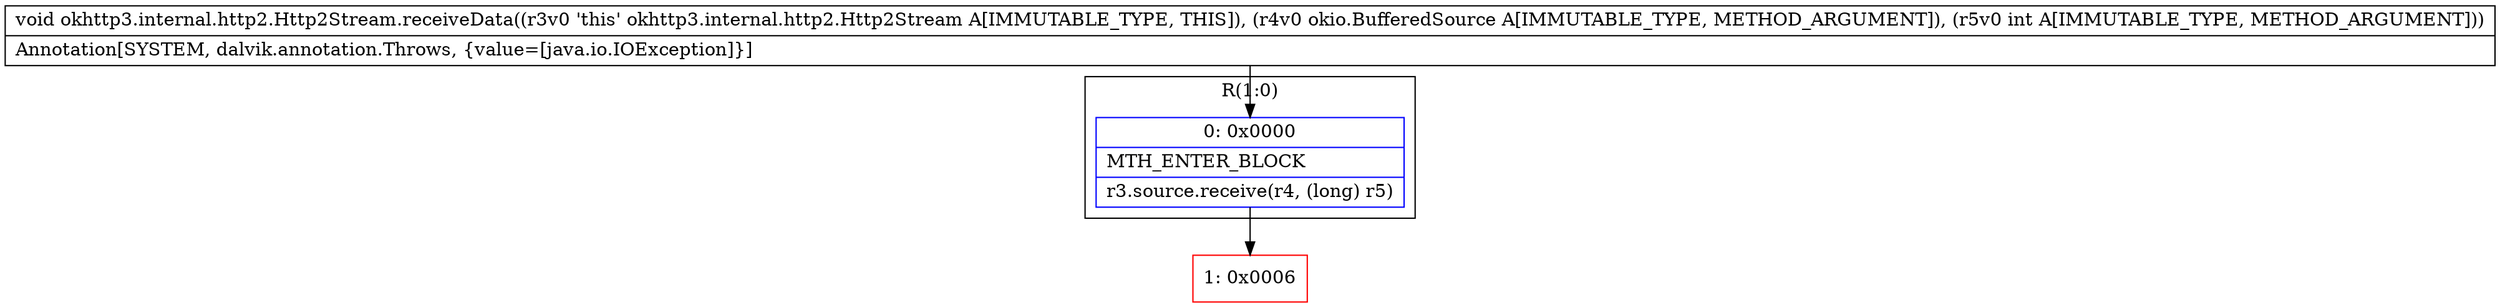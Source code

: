 digraph "CFG forokhttp3.internal.http2.Http2Stream.receiveData(Lokio\/BufferedSource;I)V" {
subgraph cluster_Region_93395325 {
label = "R(1:0)";
node [shape=record,color=blue];
Node_0 [shape=record,label="{0\:\ 0x0000|MTH_ENTER_BLOCK\l|r3.source.receive(r4, (long) r5)\l}"];
}
Node_1 [shape=record,color=red,label="{1\:\ 0x0006}"];
MethodNode[shape=record,label="{void okhttp3.internal.http2.Http2Stream.receiveData((r3v0 'this' okhttp3.internal.http2.Http2Stream A[IMMUTABLE_TYPE, THIS]), (r4v0 okio.BufferedSource A[IMMUTABLE_TYPE, METHOD_ARGUMENT]), (r5v0 int A[IMMUTABLE_TYPE, METHOD_ARGUMENT]))  | Annotation[SYSTEM, dalvik.annotation.Throws, \{value=[java.io.IOException]\}]\l}"];
MethodNode -> Node_0;
Node_0 -> Node_1;
}

